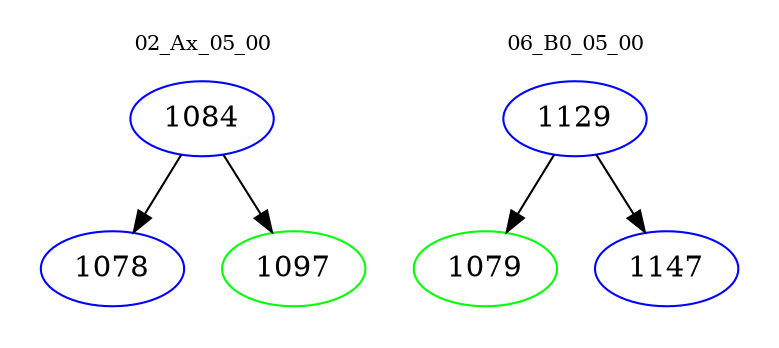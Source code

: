 digraph{
subgraph cluster_0 {
color = white
label = "02_Ax_05_00";
fontsize=10;
T0_1084 [label="1084", color="blue"]
T0_1084 -> T0_1078 [color="black"]
T0_1078 [label="1078", color="blue"]
T0_1084 -> T0_1097 [color="black"]
T0_1097 [label="1097", color="green"]
}
subgraph cluster_1 {
color = white
label = "06_B0_05_00";
fontsize=10;
T1_1129 [label="1129", color="blue"]
T1_1129 -> T1_1079 [color="black"]
T1_1079 [label="1079", color="green"]
T1_1129 -> T1_1147 [color="black"]
T1_1147 [label="1147", color="blue"]
}
}

